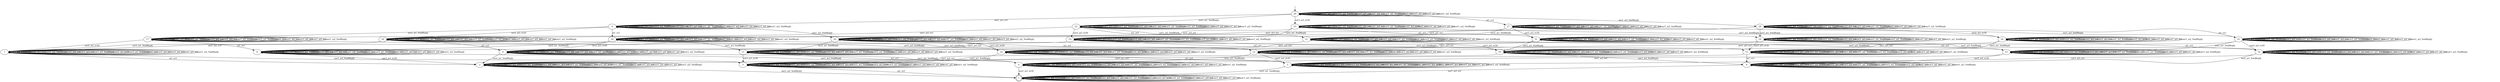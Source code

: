 digraph T2 {
0 [label="0"];
1 [label="1", shape=doublecircle];
2 [label="2"];
3 [label="3"];
4 [label="4"];
5 [label="5"];
6 [label="6"];
7 [label="7"];
8 [label="8"];
9 [label="9"];
10 [label="10"];
11 [label="11"];
12 [label="12"];
13 [label="13"];
14 [label="14"];
15 [label="15"];
16 [label="16"];
17 [label="17"];
18 [label="18"];
19 [label="19"];
20 [label="20"];
21 [label="21"];
22 [label="22"];
23 [label="23"];
24 [label="24"];
25 [label="25"];
26 [label="26"];
27 [label="27"];
28 [label="28"];
29 [label="29"];
30 [label="30"];
31 [label="31"];
0 -> 29  [label="usr1_ai3_VoidReply"];
0 -> 0  [label="usr1_ai4_VoidReply"];
0 -> 0  [label="usr2_ai3_re11"];
0 -> 0  [label="usr2_ai2_VoidReply"];
0 -> 0  [label="usr2_ai3_re4"];
0 -> 0  [label="usr1_ai3_re2"];
0 -> 0  [label="usr1_ai1_VoidReply"];
0 -> 20  [label="ai1_ce1"];
0 -> 18  [label="usr2_ai3_re30"];
0 -> 17  [label="usr2_ai1_VoidReply"];
0 -> 0  [label="ai1_ce2"];
0 -> 0  [label="usr1_ai3_re1"];
0 -> 0  [label="usr1_ai1_re2"];
0 -> 0  [label="usr1_ai1_re1"];
0 -> 0  [label="usr1_ai2_VoidReply"];
1 -> 1  [label="usr1_ai3_VoidReply"];
1 -> 1  [label="usr1_ai4_VoidReply"];
1 -> 1  [label="usr2_ai3_re11"];
1 -> 1  [label="usr2_ai2_VoidReply"];
1 -> 1  [label="usr2_ai3_re4"];
1 -> 1  [label="usr1_ai3_re2"];
1 -> 1  [label="usr1_ai1_VoidReply"];
1 -> 1  [label="ai1_ce1"];
1 -> 1  [label="usr2_ai3_re30"];
1 -> 1  [label="usr2_ai1_VoidReply"];
1 -> 1  [label="ai1_ce2"];
1 -> 1  [label="usr1_ai3_re1"];
1 -> 1  [label="usr1_ai1_re2"];
1 -> 1  [label="usr1_ai1_re1"];
1 -> 1  [label="usr1_ai2_VoidReply"];
2 -> 1  [label="usr1_ai3_VoidReply"];
2 -> 2  [label="usr1_ai4_VoidReply"];
2 -> 2  [label="usr2_ai3_re11"];
2 -> 2  [label="usr2_ai2_VoidReply"];
2 -> 2  [label="usr2_ai3_re4"];
2 -> 2  [label="usr1_ai3_re2"];
2 -> 2  [label="usr1_ai1_VoidReply"];
2 -> 2  [label="ai1_ce1"];
2 -> 2  [label="usr2_ai3_re30"];
2 -> 2  [label="usr2_ai1_VoidReply"];
2 -> 2  [label="ai1_ce2"];
2 -> 2  [label="usr1_ai3_re1"];
2 -> 2  [label="usr1_ai1_re2"];
2 -> 2  [label="usr1_ai1_re1"];
2 -> 2  [label="usr1_ai2_VoidReply"];
3 -> 3  [label="usr1_ai3_VoidReply"];
3 -> 3  [label="usr1_ai4_VoidReply"];
3 -> 3  [label="usr2_ai3_re11"];
3 -> 3  [label="usr2_ai2_VoidReply"];
3 -> 3  [label="usr2_ai3_re4"];
3 -> 3  [label="usr1_ai3_re2"];
3 -> 3  [label="usr1_ai1_VoidReply"];
3 -> 1  [label="ai1_ce1"];
3 -> 3  [label="usr2_ai3_re30"];
3 -> 3  [label="usr2_ai1_VoidReply"];
3 -> 3  [label="ai1_ce2"];
3 -> 3  [label="usr1_ai3_re1"];
3 -> 3  [label="usr1_ai1_re2"];
3 -> 3  [label="usr1_ai1_re1"];
3 -> 3  [label="usr1_ai2_VoidReply"];
4 -> 4  [label="usr1_ai3_VoidReply"];
4 -> 4  [label="usr1_ai4_VoidReply"];
4 -> 4  [label="usr2_ai3_re11"];
4 -> 4  [label="usr2_ai2_VoidReply"];
4 -> 4  [label="usr2_ai3_re4"];
4 -> 4  [label="usr1_ai3_re2"];
4 -> 4  [label="usr1_ai1_VoidReply"];
4 -> 4  [label="ai1_ce1"];
4 -> 4  [label="usr2_ai1_VoidReply"];
4 -> 1  [label="usr2_ai3_re30"];
4 -> 4  [label="ai1_ce2"];
4 -> 4  [label="usr1_ai3_re1"];
4 -> 4  [label="usr1_ai1_re2"];
4 -> 4  [label="usr1_ai1_re1"];
4 -> 4  [label="usr1_ai2_VoidReply"];
5 -> 5  [label="usr1_ai3_VoidReply"];
5 -> 5  [label="usr1_ai4_VoidReply"];
5 -> 5  [label="usr2_ai3_re11"];
5 -> 5  [label="usr2_ai2_VoidReply"];
5 -> 5  [label="usr2_ai3_re4"];
5 -> 5  [label="usr1_ai3_re2"];
5 -> 5  [label="usr1_ai1_VoidReply"];
5 -> 5  [label="ai1_ce1"];
5 -> 5  [label="usr2_ai3_re30"];
5 -> 1  [label="usr2_ai1_VoidReply"];
5 -> 5  [label="ai1_ce2"];
5 -> 5  [label="usr1_ai3_re1"];
5 -> 5  [label="usr1_ai1_re2"];
5 -> 5  [label="usr1_ai1_re1"];
5 -> 5  [label="usr1_ai2_VoidReply"];
6 -> 6  [label="usr1_ai3_VoidReply"];
6 -> 6  [label="usr1_ai4_VoidReply"];
6 -> 6  [label="usr2_ai3_re11"];
6 -> 6  [label="usr2_ai2_VoidReply"];
6 -> 6  [label="usr2_ai3_re4"];
6 -> 6  [label="usr1_ai3_re2"];
6 -> 6  [label="usr1_ai1_VoidReply"];
6 -> 6  [label="ai1_ce1"];
6 -> 6  [label="usr2_ai1_VoidReply"];
6 -> 6  [label="usr2_ai3_re30"];
6 -> 6  [label="ai1_ce2"];
6 -> 1  [label="usr1_ai3_re1"];
6 -> 6  [label="usr1_ai1_re2"];
6 -> 6  [label="usr1_ai1_re1"];
6 -> 6  [label="usr1_ai2_VoidReply"];
7 -> 3  [label="usr1_ai3_VoidReply"];
7 -> 7  [label="usr1_ai4_VoidReply"];
7 -> 7  [label="usr2_ai3_re11"];
7 -> 7  [label="usr2_ai2_VoidReply"];
7 -> 7  [label="usr2_ai3_re4"];
7 -> 7  [label="usr1_ai3_re2"];
7 -> 7  [label="usr1_ai1_VoidReply"];
7 -> 2  [label="ai1_ce1"];
7 -> 7  [label="usr2_ai3_re30"];
7 -> 7  [label="usr2_ai1_VoidReply"];
7 -> 7  [label="ai1_ce2"];
7 -> 7  [label="usr1_ai3_re1"];
7 -> 7  [label="usr1_ai1_re2"];
7 -> 7  [label="usr1_ai1_re1"];
7 -> 7  [label="usr1_ai2_VoidReply"];
8 -> 4  [label="usr1_ai3_VoidReply"];
8 -> 8  [label="usr1_ai4_VoidReply"];
8 -> 8  [label="usr2_ai3_re11"];
8 -> 8  [label="usr2_ai2_VoidReply"];
8 -> 8  [label="usr2_ai3_re4"];
8 -> 8  [label="usr1_ai3_re2"];
8 -> 8  [label="usr1_ai1_VoidReply"];
8 -> 8  [label="ai1_ce1"];
8 -> 8  [label="usr2_ai1_VoidReply"];
8 -> 2  [label="usr2_ai3_re30"];
8 -> 8  [label="ai1_ce2"];
8 -> 8  [label="usr1_ai3_re1"];
8 -> 8  [label="usr1_ai1_re2"];
8 -> 8  [label="usr1_ai1_re1"];
8 -> 8  [label="usr1_ai2_VoidReply"];
9 -> 5  [label="usr1_ai3_VoidReply"];
9 -> 9  [label="usr1_ai4_VoidReply"];
9 -> 9  [label="usr2_ai3_re11"];
9 -> 9  [label="usr2_ai2_VoidReply"];
9 -> 9  [label="usr2_ai3_re4"];
9 -> 9  [label="usr1_ai3_re2"];
9 -> 9  [label="usr1_ai1_VoidReply"];
9 -> 9  [label="ai1_ce1"];
9 -> 9  [label="usr2_ai3_re30"];
9 -> 2  [label="usr2_ai1_VoidReply"];
9 -> 9  [label="ai1_ce2"];
9 -> 9  [label="usr1_ai3_re1"];
9 -> 9  [label="usr1_ai1_re2"];
9 -> 9  [label="usr1_ai1_re1"];
9 -> 9  [label="usr1_ai2_VoidReply"];
10 -> 6  [label="usr1_ai3_VoidReply"];
10 -> 10  [label="usr1_ai4_VoidReply"];
10 -> 10  [label="usr2_ai3_re11"];
10 -> 10  [label="usr2_ai2_VoidReply"];
10 -> 10  [label="usr2_ai3_re4"];
10 -> 10  [label="usr1_ai3_re2"];
10 -> 10  [label="usr1_ai1_VoidReply"];
10 -> 10  [label="ai1_ce1"];
10 -> 10  [label="usr2_ai1_VoidReply"];
10 -> 10  [label="usr2_ai3_re30"];
10 -> 10  [label="ai1_ce2"];
10 -> 2  [label="usr1_ai3_re1"];
10 -> 10  [label="usr1_ai1_re2"];
10 -> 10  [label="usr1_ai1_re1"];
10 -> 10  [label="usr1_ai2_VoidReply"];
11 -> 11  [label="usr1_ai3_VoidReply"];
11 -> 11  [label="usr1_ai4_VoidReply"];
11 -> 11  [label="usr2_ai3_re11"];
11 -> 11  [label="usr2_ai2_VoidReply"];
11 -> 11  [label="usr2_ai3_re4"];
11 -> 11  [label="usr1_ai3_re2"];
11 -> 11  [label="usr1_ai1_VoidReply"];
11 -> 4  [label="ai1_ce1"];
11 -> 11  [label="usr2_ai1_VoidReply"];
11 -> 3  [label="usr2_ai3_re30"];
11 -> 11  [label="ai1_ce2"];
11 -> 11  [label="usr1_ai3_re1"];
11 -> 11  [label="usr1_ai1_re2"];
11 -> 11  [label="usr1_ai1_re1"];
11 -> 11  [label="usr1_ai2_VoidReply"];
12 -> 12  [label="usr1_ai3_VoidReply"];
12 -> 12  [label="usr1_ai4_VoidReply"];
12 -> 12  [label="usr2_ai3_re11"];
12 -> 12  [label="usr2_ai2_VoidReply"];
12 -> 12  [label="usr2_ai3_re4"];
12 -> 12  [label="usr1_ai3_re2"];
12 -> 12  [label="usr1_ai1_VoidReply"];
12 -> 12  [label="ai1_ce1"];
12 -> 5  [label="usr2_ai3_re30"];
12 -> 4  [label="usr2_ai1_VoidReply"];
12 -> 12  [label="ai1_ce2"];
12 -> 12  [label="usr1_ai3_re1"];
12 -> 12  [label="usr1_ai1_re2"];
12 -> 12  [label="usr1_ai1_re1"];
12 -> 12  [label="usr1_ai2_VoidReply"];
13 -> 13  [label="usr1_ai3_VoidReply"];
13 -> 13  [label="usr1_ai4_VoidReply"];
13 -> 13  [label="usr2_ai3_re11"];
13 -> 13  [label="usr2_ai2_VoidReply"];
13 -> 13  [label="usr2_ai3_re4"];
13 -> 13  [label="usr1_ai3_re2"];
13 -> 13  [label="usr1_ai1_VoidReply"];
13 -> 13  [label="ai1_ce1"];
13 -> 13  [label="usr2_ai1_VoidReply"];
13 -> 6  [label="usr2_ai3_re30"];
13 -> 13  [label="ai1_ce2"];
13 -> 4  [label="usr1_ai3_re1"];
13 -> 13  [label="usr1_ai1_re2"];
13 -> 13  [label="usr1_ai1_re1"];
13 -> 13  [label="usr1_ai2_VoidReply"];
14 -> 14  [label="usr1_ai3_VoidReply"];
14 -> 14  [label="usr1_ai4_VoidReply"];
14 -> 14  [label="usr2_ai3_re11"];
14 -> 14  [label="usr2_ai2_VoidReply"];
14 -> 14  [label="usr2_ai3_re4"];
14 -> 14  [label="usr1_ai3_re2"];
14 -> 14  [label="usr1_ai1_VoidReply"];
14 -> 5  [label="ai1_ce1"];
14 -> 14  [label="usr2_ai3_re30"];
14 -> 3  [label="usr2_ai1_VoidReply"];
14 -> 14  [label="ai1_ce2"];
14 -> 14  [label="usr1_ai3_re1"];
14 -> 14  [label="usr1_ai1_re2"];
14 -> 14  [label="usr1_ai1_re1"];
14 -> 14  [label="usr1_ai2_VoidReply"];
15 -> 15  [label="usr1_ai3_VoidReply"];
15 -> 15  [label="usr1_ai4_VoidReply"];
15 -> 15  [label="usr2_ai3_re11"];
15 -> 15  [label="usr2_ai2_VoidReply"];
15 -> 15  [label="usr2_ai3_re4"];
15 -> 15  [label="usr1_ai3_re2"];
15 -> 15  [label="usr1_ai1_VoidReply"];
15 -> 6  [label="ai1_ce1"];
15 -> 15  [label="usr2_ai1_VoidReply"];
15 -> 15  [label="usr2_ai3_re30"];
15 -> 15  [label="ai1_ce2"];
15 -> 3  [label="usr1_ai3_re1"];
15 -> 15  [label="usr1_ai1_re2"];
15 -> 15  [label="usr1_ai1_re1"];
15 -> 15  [label="usr1_ai2_VoidReply"];
16 -> 16  [label="usr1_ai3_VoidReply"];
16 -> 16  [label="usr1_ai4_VoidReply"];
16 -> 16  [label="usr2_ai3_re11"];
16 -> 16  [label="usr2_ai2_VoidReply"];
16 -> 16  [label="usr2_ai3_re4"];
16 -> 16  [label="usr1_ai3_re2"];
16 -> 16  [label="usr1_ai1_VoidReply"];
16 -> 16  [label="ai1_ce1"];
16 -> 16  [label="usr2_ai3_re30"];
16 -> 6  [label="usr2_ai1_VoidReply"];
16 -> 16  [label="ai1_ce2"];
16 -> 5  [label="usr1_ai3_re1"];
16 -> 16  [label="usr1_ai1_re2"];
16 -> 16  [label="usr1_ai1_re1"];
16 -> 16  [label="usr1_ai2_VoidReply"];
17 -> 11  [label="usr1_ai3_VoidReply"];
17 -> 17  [label="usr1_ai4_VoidReply"];
17 -> 17  [label="usr2_ai3_re11"];
17 -> 17  [label="usr2_ai2_VoidReply"];
17 -> 17  [label="usr2_ai3_re4"];
17 -> 17  [label="usr1_ai3_re2"];
17 -> 17  [label="usr1_ai1_VoidReply"];
17 -> 8  [label="ai1_ce1"];
17 -> 17  [label="usr2_ai1_VoidReply"];
17 -> 7  [label="usr2_ai3_re30"];
17 -> 17  [label="ai1_ce2"];
17 -> 17  [label="usr1_ai3_re1"];
17 -> 17  [label="usr1_ai1_re2"];
17 -> 17  [label="usr1_ai1_re1"];
17 -> 17  [label="usr1_ai2_VoidReply"];
18 -> 14  [label="usr1_ai3_VoidReply"];
18 -> 18  [label="usr1_ai4_VoidReply"];
18 -> 18  [label="usr2_ai3_re11"];
18 -> 18  [label="usr2_ai2_VoidReply"];
18 -> 18  [label="usr2_ai3_re4"];
18 -> 18  [label="usr1_ai3_re2"];
18 -> 18  [label="usr1_ai1_VoidReply"];
18 -> 9  [label="ai1_ce1"];
18 -> 18  [label="usr2_ai3_re30"];
18 -> 7  [label="usr2_ai1_VoidReply"];
18 -> 18  [label="ai1_ce2"];
18 -> 18  [label="usr1_ai3_re1"];
18 -> 18  [label="usr1_ai1_re2"];
18 -> 18  [label="usr1_ai1_re1"];
18 -> 18  [label="usr1_ai2_VoidReply"];
19 -> 15  [label="usr1_ai3_VoidReply"];
19 -> 19  [label="usr1_ai4_VoidReply"];
19 -> 19  [label="usr2_ai3_re11"];
19 -> 19  [label="usr2_ai2_VoidReply"];
19 -> 19  [label="usr2_ai3_re4"];
19 -> 19  [label="usr1_ai3_re2"];
19 -> 19  [label="usr1_ai1_VoidReply"];
19 -> 10  [label="ai1_ce1"];
19 -> 19  [label="usr2_ai1_VoidReply"];
19 -> 19  [label="usr2_ai3_re30"];
19 -> 19  [label="ai1_ce2"];
19 -> 7  [label="usr1_ai3_re1"];
19 -> 19  [label="usr1_ai1_re2"];
19 -> 19  [label="usr1_ai1_re1"];
19 -> 19  [label="usr1_ai2_VoidReply"];
20 -> 12  [label="usr1_ai3_VoidReply"];
20 -> 20  [label="usr1_ai4_VoidReply"];
20 -> 20  [label="usr2_ai3_re11"];
20 -> 20  [label="usr2_ai2_VoidReply"];
20 -> 20  [label="usr2_ai3_re4"];
20 -> 20  [label="usr1_ai3_re2"];
20 -> 20  [label="usr1_ai1_VoidReply"];
20 -> 20  [label="ai1_ce1"];
20 -> 9  [label="usr2_ai3_re30"];
20 -> 8  [label="usr2_ai1_VoidReply"];
20 -> 20  [label="ai1_ce2"];
20 -> 20  [label="usr1_ai3_re1"];
20 -> 20  [label="usr1_ai1_re2"];
20 -> 20  [label="usr1_ai1_re1"];
20 -> 20  [label="usr1_ai2_VoidReply"];
21 -> 13  [label="usr1_ai3_VoidReply"];
21 -> 21  [label="usr1_ai4_VoidReply"];
21 -> 21  [label="usr2_ai3_re11"];
21 -> 21  [label="usr2_ai2_VoidReply"];
21 -> 21  [label="usr2_ai3_re4"];
21 -> 21  [label="usr1_ai3_re2"];
21 -> 21  [label="usr1_ai1_VoidReply"];
21 -> 21  [label="ai1_ce1"];
21 -> 21  [label="usr2_ai1_VoidReply"];
21 -> 10  [label="usr2_ai3_re30"];
21 -> 21  [label="ai1_ce2"];
21 -> 8  [label="usr1_ai3_re1"];
21 -> 21  [label="usr1_ai1_re2"];
21 -> 21  [label="usr1_ai1_re1"];
21 -> 21  [label="usr1_ai2_VoidReply"];
22 -> 24  [label="usr1_ai3_VoidReply"];
22 -> 22  [label="usr1_ai4_VoidReply"];
22 -> 22  [label="usr2_ai3_re11"];
22 -> 22  [label="usr2_ai2_VoidReply"];
22 -> 22  [label="usr2_ai3_re4"];
22 -> 22  [label="usr1_ai3_re2"];
22 -> 22  [label="usr1_ai1_VoidReply"];
22 -> 21  [label="ai1_ce1"];
22 -> 22  [label="usr2_ai1_VoidReply"];
22 -> 19  [label="usr2_ai3_re30"];
22 -> 22  [label="ai1_ce2"];
22 -> 17  [label="usr1_ai3_re1"];
22 -> 22  [label="usr1_ai1_re2"];
22 -> 22  [label="usr1_ai1_re1"];
22 -> 22  [label="usr1_ai2_VoidReply"];
23 -> 30  [label="usr1_ai3_VoidReply"];
23 -> 23  [label="usr1_ai4_VoidReply"];
23 -> 23  [label="usr2_ai3_re11"];
23 -> 23  [label="usr2_ai2_VoidReply"];
23 -> 23  [label="usr2_ai3_re4"];
23 -> 23  [label="usr1_ai3_re2"];
23 -> 23  [label="usr1_ai1_VoidReply"];
23 -> 31  [label="ai1_ce1"];
23 -> 23  [label="usr2_ai3_re30"];
23 -> 19  [label="usr2_ai1_VoidReply"];
23 -> 23  [label="ai1_ce2"];
23 -> 18  [label="usr1_ai3_re1"];
23 -> 23  [label="usr1_ai1_re2"];
23 -> 23  [label="usr1_ai1_re1"];
23 -> 23  [label="usr1_ai2_VoidReply"];
24 -> 24  [label="usr1_ai3_VoidReply"];
24 -> 24  [label="usr1_ai4_VoidReply"];
24 -> 24  [label="usr2_ai3_re11"];
24 -> 24  [label="usr2_ai2_VoidReply"];
24 -> 24  [label="usr2_ai3_re4"];
24 -> 24  [label="usr1_ai3_re2"];
24 -> 24  [label="usr1_ai1_VoidReply"];
24 -> 13  [label="ai1_ce1"];
24 -> 24  [label="usr2_ai1_VoidReply"];
24 -> 15  [label="usr2_ai3_re30"];
24 -> 24  [label="ai1_ce2"];
24 -> 11  [label="usr1_ai3_re1"];
24 -> 24  [label="usr1_ai1_re2"];
24 -> 24  [label="usr1_ai1_re1"];
24 -> 24  [label="usr1_ai2_VoidReply"];
25 -> 25  [label="usr1_ai3_VoidReply"];
25 -> 25  [label="usr1_ai4_VoidReply"];
25 -> 25  [label="usr2_ai3_re11"];
25 -> 25  [label="usr2_ai2_VoidReply"];
25 -> 25  [label="usr2_ai3_re4"];
25 -> 25  [label="usr1_ai3_re2"];
25 -> 25  [label="usr1_ai1_VoidReply"];
25 -> 25  [label="ai1_ce1"];
25 -> 16  [label="usr2_ai3_re30"];
25 -> 13  [label="usr2_ai1_VoidReply"];
25 -> 25  [label="ai1_ce2"];
25 -> 12  [label="usr1_ai3_re1"];
25 -> 25  [label="usr1_ai1_re2"];
25 -> 25  [label="usr1_ai1_re1"];
25 -> 25  [label="usr1_ai2_VoidReply"];
26 -> 28  [label="usr1_ai3_VoidReply"];
26 -> 26  [label="usr1_ai4_VoidReply"];
26 -> 26  [label="usr2_ai3_re11"];
26 -> 26  [label="usr2_ai2_VoidReply"];
26 -> 26  [label="usr2_ai3_re4"];
26 -> 26  [label="usr1_ai3_re2"];
26 -> 26  [label="usr1_ai1_VoidReply"];
26 -> 27  [label="ai1_ce1"];
26 -> 23  [label="usr2_ai3_re30"];
26 -> 22  [label="usr2_ai1_VoidReply"];
26 -> 26  [label="ai1_ce2"];
26 -> 0  [label="usr1_ai3_re1"];
26 -> 26  [label="usr1_ai1_re2"];
26 -> 26  [label="usr1_ai1_re1"];
26 -> 26  [label="usr1_ai2_VoidReply"];
27 -> 25  [label="usr1_ai3_VoidReply"];
27 -> 27  [label="usr1_ai4_VoidReply"];
27 -> 27  [label="usr2_ai3_re11"];
27 -> 27  [label="usr2_ai2_VoidReply"];
27 -> 27  [label="usr2_ai3_re4"];
27 -> 27  [label="usr1_ai3_re2"];
27 -> 27  [label="usr1_ai1_VoidReply"];
27 -> 27  [label="ai1_ce1"];
27 -> 31  [label="usr2_ai3_re30"];
27 -> 21  [label="usr2_ai1_VoidReply"];
27 -> 27  [label="ai1_ce2"];
27 -> 20  [label="usr1_ai3_re1"];
27 -> 27  [label="usr1_ai1_re2"];
27 -> 27  [label="usr1_ai1_re1"];
27 -> 27  [label="usr1_ai2_VoidReply"];
28 -> 28  [label="usr1_ai3_VoidReply"];
28 -> 28  [label="usr1_ai4_VoidReply"];
28 -> 28  [label="usr2_ai3_re11"];
28 -> 28  [label="usr2_ai2_VoidReply"];
28 -> 28  [label="usr2_ai3_re4"];
28 -> 28  [label="usr1_ai3_re2"];
28 -> 28  [label="usr1_ai1_VoidReply"];
28 -> 25  [label="ai1_ce1"];
28 -> 30  [label="usr2_ai3_re30"];
28 -> 24  [label="usr2_ai1_VoidReply"];
28 -> 28  [label="ai1_ce2"];
28 -> 29  [label="usr1_ai3_re1"];
28 -> 28  [label="usr1_ai1_re2"];
28 -> 28  [label="usr1_ai1_re1"];
28 -> 28  [label="usr1_ai2_VoidReply"];
29 -> 29  [label="usr1_ai3_VoidReply"];
29 -> 29  [label="usr1_ai4_VoidReply"];
29 -> 29  [label="usr2_ai3_re11"];
29 -> 29  [label="usr2_ai2_VoidReply"];
29 -> 29  [label="usr2_ai3_re4"];
29 -> 29  [label="usr1_ai3_re2"];
29 -> 29  [label="usr1_ai1_VoidReply"];
29 -> 12  [label="ai1_ce1"];
29 -> 14  [label="usr2_ai3_re30"];
29 -> 11  [label="usr2_ai1_VoidReply"];
29 -> 29  [label="ai1_ce2"];
29 -> 29  [label="usr1_ai3_re1"];
29 -> 29  [label="usr1_ai1_re2"];
29 -> 29  [label="usr1_ai1_re1"];
29 -> 29  [label="usr1_ai2_VoidReply"];
30 -> 30  [label="usr1_ai3_VoidReply"];
30 -> 30  [label="usr1_ai4_VoidReply"];
30 -> 30  [label="usr2_ai3_re11"];
30 -> 30  [label="usr2_ai2_VoidReply"];
30 -> 30  [label="usr2_ai3_re4"];
30 -> 30  [label="usr1_ai3_re2"];
30 -> 30  [label="usr1_ai1_VoidReply"];
30 -> 16  [label="ai1_ce1"];
30 -> 30  [label="usr2_ai3_re30"];
30 -> 15  [label="usr2_ai1_VoidReply"];
30 -> 30  [label="ai1_ce2"];
30 -> 14  [label="usr1_ai3_re1"];
30 -> 30  [label="usr1_ai1_re2"];
30 -> 30  [label="usr1_ai1_re1"];
30 -> 30  [label="usr1_ai2_VoidReply"];
31 -> 16  [label="usr1_ai3_VoidReply"];
31 -> 31  [label="usr1_ai4_VoidReply"];
31 -> 31  [label="usr2_ai3_re11"];
31 -> 31  [label="usr2_ai2_VoidReply"];
31 -> 31  [label="usr2_ai3_re4"];
31 -> 31  [label="usr1_ai3_re2"];
31 -> 31  [label="usr1_ai1_VoidReply"];
31 -> 31  [label="ai1_ce1"];
31 -> 31  [label="usr2_ai3_re30"];
31 -> 10  [label="usr2_ai1_VoidReply"];
31 -> 31  [label="ai1_ce2"];
31 -> 9  [label="usr1_ai3_re1"];
31 -> 31  [label="usr1_ai1_re2"];
31 -> 31  [label="usr1_ai1_re1"];
31 -> 31  [label="usr1_ai2_VoidReply"];
__start0 [label="", shape=none];
__start0 -> 26  [label=""];
}
